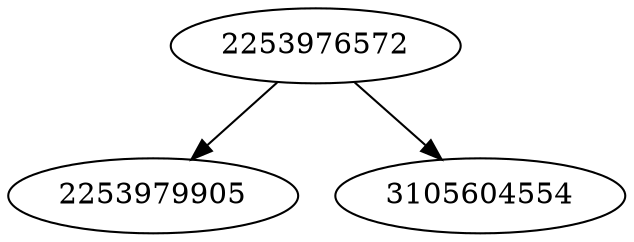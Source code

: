 strict digraph  {
2253979905;
3105604554;
2253976572;
2253976572 -> 3105604554;
2253976572 -> 2253979905;
}
